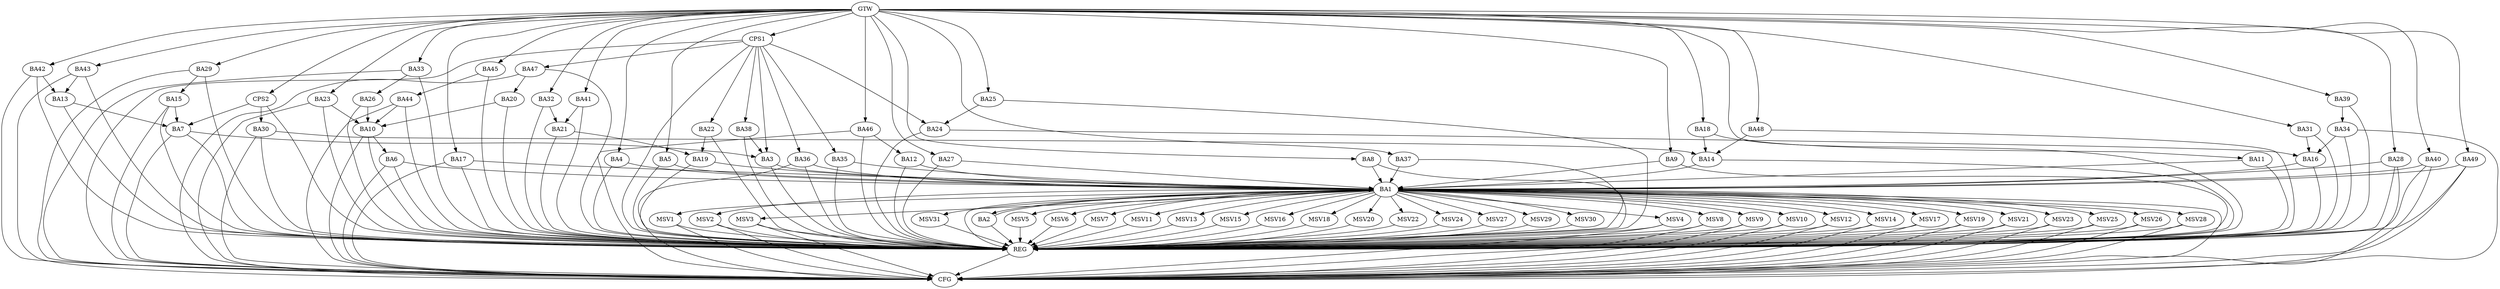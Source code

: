 strict digraph G {
  BA1 [ label="BA1" ];
  BA2 [ label="BA2" ];
  BA3 [ label="BA3" ];
  BA4 [ label="BA4" ];
  BA5 [ label="BA5" ];
  BA6 [ label="BA6" ];
  BA7 [ label="BA7" ];
  BA8 [ label="BA8" ];
  BA9 [ label="BA9" ];
  BA10 [ label="BA10" ];
  BA11 [ label="BA11" ];
  BA12 [ label="BA12" ];
  BA13 [ label="BA13" ];
  BA14 [ label="BA14" ];
  BA15 [ label="BA15" ];
  BA16 [ label="BA16" ];
  BA17 [ label="BA17" ];
  BA18 [ label="BA18" ];
  BA19 [ label="BA19" ];
  BA20 [ label="BA20" ];
  BA21 [ label="BA21" ];
  BA22 [ label="BA22" ];
  BA23 [ label="BA23" ];
  BA24 [ label="BA24" ];
  BA25 [ label="BA25" ];
  BA26 [ label="BA26" ];
  BA27 [ label="BA27" ];
  BA28 [ label="BA28" ];
  BA29 [ label="BA29" ];
  BA30 [ label="BA30" ];
  BA31 [ label="BA31" ];
  BA32 [ label="BA32" ];
  BA33 [ label="BA33" ];
  BA34 [ label="BA34" ];
  BA35 [ label="BA35" ];
  BA36 [ label="BA36" ];
  BA37 [ label="BA37" ];
  BA38 [ label="BA38" ];
  BA39 [ label="BA39" ];
  BA40 [ label="BA40" ];
  BA41 [ label="BA41" ];
  BA42 [ label="BA42" ];
  BA43 [ label="BA43" ];
  BA44 [ label="BA44" ];
  BA45 [ label="BA45" ];
  BA46 [ label="BA46" ];
  BA47 [ label="BA47" ];
  BA48 [ label="BA48" ];
  BA49 [ label="BA49" ];
  CPS1 [ label="CPS1" ];
  CPS2 [ label="CPS2" ];
  GTW [ label="GTW" ];
  REG [ label="REG" ];
  CFG [ label="CFG" ];
  MSV1 [ label="MSV1" ];
  MSV2 [ label="MSV2" ];
  MSV3 [ label="MSV3" ];
  MSV4 [ label="MSV4" ];
  MSV5 [ label="MSV5" ];
  MSV6 [ label="MSV6" ];
  MSV7 [ label="MSV7" ];
  MSV8 [ label="MSV8" ];
  MSV9 [ label="MSV9" ];
  MSV10 [ label="MSV10" ];
  MSV11 [ label="MSV11" ];
  MSV12 [ label="MSV12" ];
  MSV13 [ label="MSV13" ];
  MSV14 [ label="MSV14" ];
  MSV15 [ label="MSV15" ];
  MSV16 [ label="MSV16" ];
  MSV17 [ label="MSV17" ];
  MSV18 [ label="MSV18" ];
  MSV19 [ label="MSV19" ];
  MSV20 [ label="MSV20" ];
  MSV21 [ label="MSV21" ];
  MSV22 [ label="MSV22" ];
  MSV23 [ label="MSV23" ];
  MSV24 [ label="MSV24" ];
  MSV25 [ label="MSV25" ];
  MSV26 [ label="MSV26" ];
  MSV27 [ label="MSV27" ];
  MSV28 [ label="MSV28" ];
  MSV29 [ label="MSV29" ];
  MSV30 [ label="MSV30" ];
  MSV31 [ label="MSV31" ];
  BA1 -> BA2;
  BA2 -> BA1;
  BA3 -> BA1;
  BA4 -> BA1;
  BA5 -> BA1;
  BA6 -> BA1;
  BA7 -> BA3;
  BA8 -> BA1;
  BA9 -> BA1;
  BA10 -> BA6;
  BA11 -> BA1;
  BA12 -> BA1;
  BA13 -> BA7;
  BA14 -> BA1;
  BA15 -> BA7;
  BA16 -> BA1;
  BA17 -> BA1;
  BA18 -> BA14;
  BA19 -> BA1;
  BA20 -> BA10;
  BA21 -> BA19;
  BA22 -> BA19;
  BA23 -> BA10;
  BA24 -> BA16;
  BA25 -> BA24;
  BA26 -> BA10;
  BA27 -> BA1;
  BA28 -> BA1;
  BA29 -> BA15;
  BA30 -> BA14;
  BA31 -> BA16;
  BA32 -> BA21;
  BA33 -> BA26;
  BA34 -> BA16;
  BA35 -> BA1;
  BA36 -> BA1;
  BA37 -> BA1;
  BA38 -> BA3;
  BA39 -> BA34;
  BA40 -> BA1;
  BA41 -> BA21;
  BA42 -> BA13;
  BA43 -> BA13;
  BA44 -> BA10;
  BA45 -> BA44;
  BA46 -> BA12;
  BA47 -> BA20;
  BA48 -> BA14;
  BA49 -> BA1;
  CPS1 -> BA22;
  CPS1 -> BA35;
  CPS1 -> BA24;
  CPS1 -> BA38;
  CPS1 -> BA36;
  CPS1 -> BA3;
  CPS1 -> BA47;
  CPS2 -> BA30;
  CPS2 -> BA7;
  GTW -> BA4;
  GTW -> BA5;
  GTW -> BA8;
  GTW -> BA9;
  GTW -> BA11;
  GTW -> BA17;
  GTW -> BA18;
  GTW -> BA23;
  GTW -> BA25;
  GTW -> BA27;
  GTW -> BA28;
  GTW -> BA29;
  GTW -> BA31;
  GTW -> BA32;
  GTW -> BA33;
  GTW -> BA37;
  GTW -> BA39;
  GTW -> BA40;
  GTW -> BA41;
  GTW -> BA42;
  GTW -> BA43;
  GTW -> BA45;
  GTW -> BA46;
  GTW -> BA48;
  GTW -> BA49;
  GTW -> CPS1;
  GTW -> CPS2;
  BA1 -> REG;
  BA2 -> REG;
  BA3 -> REG;
  BA4 -> REG;
  BA5 -> REG;
  BA6 -> REG;
  BA7 -> REG;
  BA8 -> REG;
  BA9 -> REG;
  BA10 -> REG;
  BA11 -> REG;
  BA12 -> REG;
  BA13 -> REG;
  BA14 -> REG;
  BA15 -> REG;
  BA16 -> REG;
  BA17 -> REG;
  BA18 -> REG;
  BA19 -> REG;
  BA20 -> REG;
  BA21 -> REG;
  BA22 -> REG;
  BA23 -> REG;
  BA24 -> REG;
  BA25 -> REG;
  BA26 -> REG;
  BA27 -> REG;
  BA28 -> REG;
  BA29 -> REG;
  BA30 -> REG;
  BA31 -> REG;
  BA32 -> REG;
  BA33 -> REG;
  BA34 -> REG;
  BA35 -> REG;
  BA36 -> REG;
  BA37 -> REG;
  BA38 -> REG;
  BA39 -> REG;
  BA40 -> REG;
  BA41 -> REG;
  BA42 -> REG;
  BA43 -> REG;
  BA44 -> REG;
  BA45 -> REG;
  BA46 -> REG;
  BA47 -> REG;
  BA48 -> REG;
  BA49 -> REG;
  CPS1 -> REG;
  CPS2 -> REG;
  BA7 -> CFG;
  BA28 -> CFG;
  BA15 -> CFG;
  BA1 -> CFG;
  BA46 -> CFG;
  BA17 -> CFG;
  BA44 -> CFG;
  CPS1 -> CFG;
  BA36 -> CFG;
  BA30 -> CFG;
  BA23 -> CFG;
  BA42 -> CFG;
  BA49 -> CFG;
  BA29 -> CFG;
  BA47 -> CFG;
  BA40 -> CFG;
  BA43 -> CFG;
  BA34 -> CFG;
  BA6 -> CFG;
  BA33 -> CFG;
  BA10 -> CFG;
  REG -> CFG;
  BA1 -> MSV1;
  BA1 -> MSV2;
  BA1 -> MSV3;
  BA1 -> MSV4;
  BA1 -> MSV5;
  BA1 -> MSV6;
  MSV1 -> REG;
  MSV1 -> CFG;
  MSV2 -> REG;
  MSV2 -> CFG;
  MSV3 -> REG;
  MSV3 -> CFG;
  MSV4 -> REG;
  MSV4 -> CFG;
  MSV5 -> REG;
  MSV6 -> REG;
  BA1 -> MSV7;
  MSV7 -> REG;
  BA1 -> MSV8;
  BA1 -> MSV9;
  BA1 -> MSV10;
  MSV8 -> REG;
  MSV8 -> CFG;
  MSV9 -> REG;
  MSV9 -> CFG;
  MSV10 -> REG;
  MSV10 -> CFG;
  BA1 -> MSV11;
  BA1 -> MSV12;
  BA1 -> MSV13;
  MSV11 -> REG;
  MSV12 -> REG;
  MSV12 -> CFG;
  MSV13 -> REG;
  BA1 -> MSV14;
  BA1 -> MSV15;
  MSV14 -> REG;
  MSV14 -> CFG;
  MSV15 -> REG;
  BA1 -> MSV16;
  MSV16 -> REG;
  BA1 -> MSV17;
  BA1 -> MSV18;
  MSV17 -> REG;
  MSV17 -> CFG;
  MSV18 -> REG;
  BA1 -> MSV19;
  BA1 -> MSV20;
  MSV19 -> REG;
  MSV19 -> CFG;
  MSV20 -> REG;
  BA1 -> MSV21;
  BA1 -> MSV22;
  BA1 -> MSV23;
  MSV21 -> REG;
  MSV21 -> CFG;
  MSV22 -> REG;
  MSV23 -> REG;
  MSV23 -> CFG;
  BA1 -> MSV24;
  BA1 -> MSV25;
  BA1 -> MSV26;
  MSV24 -> REG;
  MSV25 -> REG;
  MSV25 -> CFG;
  MSV26 -> REG;
  MSV26 -> CFG;
  BA1 -> MSV27;
  BA1 -> MSV28;
  BA1 -> MSV29;
  MSV27 -> REG;
  MSV28 -> REG;
  MSV28 -> CFG;
  MSV29 -> REG;
  BA1 -> MSV30;
  BA1 -> MSV31;
  MSV30 -> REG;
  MSV31 -> REG;
}
